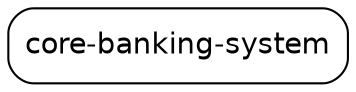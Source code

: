 digraph "core-banking-system" {
  node [shape="box",style="rounded",fontname="Helvetica",fontsize="14"]
  edge [fontsize="10",fontname="Helvetica"]

  // Node Definitions:
  "com.core.banking.system:core-banking-system:pom"[label=<core-banking-system>]

  // Edge Definitions:
}